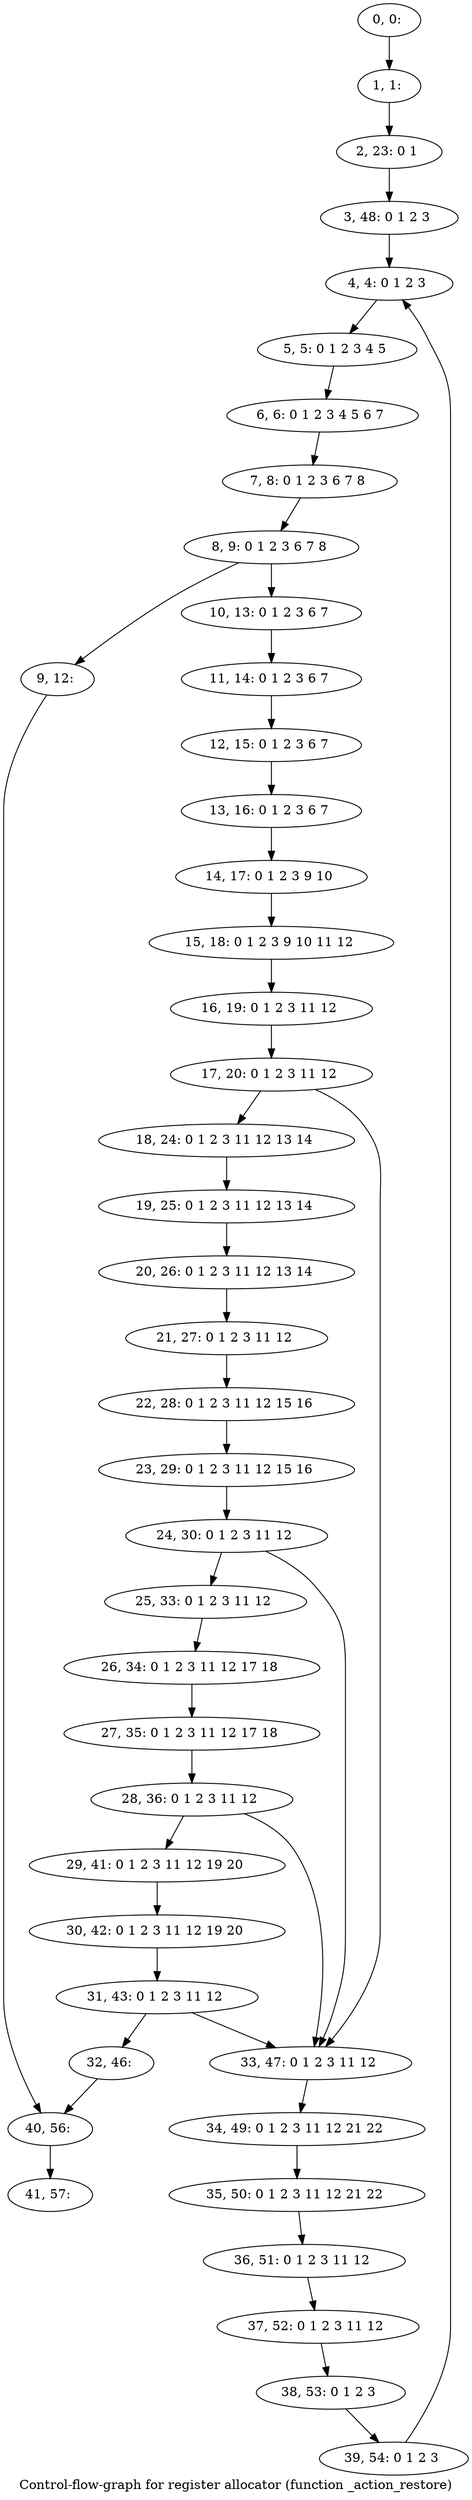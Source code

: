 digraph G {
graph [label="Control-flow-graph for register allocator (function _action_restore)"]
0[label="0, 0: "];
1[label="1, 1: "];
2[label="2, 23: 0 1 "];
3[label="3, 48: 0 1 2 3 "];
4[label="4, 4: 0 1 2 3 "];
5[label="5, 5: 0 1 2 3 4 5 "];
6[label="6, 6: 0 1 2 3 4 5 6 7 "];
7[label="7, 8: 0 1 2 3 6 7 8 "];
8[label="8, 9: 0 1 2 3 6 7 8 "];
9[label="9, 12: "];
10[label="10, 13: 0 1 2 3 6 7 "];
11[label="11, 14: 0 1 2 3 6 7 "];
12[label="12, 15: 0 1 2 3 6 7 "];
13[label="13, 16: 0 1 2 3 6 7 "];
14[label="14, 17: 0 1 2 3 9 10 "];
15[label="15, 18: 0 1 2 3 9 10 11 12 "];
16[label="16, 19: 0 1 2 3 11 12 "];
17[label="17, 20: 0 1 2 3 11 12 "];
18[label="18, 24: 0 1 2 3 11 12 13 14 "];
19[label="19, 25: 0 1 2 3 11 12 13 14 "];
20[label="20, 26: 0 1 2 3 11 12 13 14 "];
21[label="21, 27: 0 1 2 3 11 12 "];
22[label="22, 28: 0 1 2 3 11 12 15 16 "];
23[label="23, 29: 0 1 2 3 11 12 15 16 "];
24[label="24, 30: 0 1 2 3 11 12 "];
25[label="25, 33: 0 1 2 3 11 12 "];
26[label="26, 34: 0 1 2 3 11 12 17 18 "];
27[label="27, 35: 0 1 2 3 11 12 17 18 "];
28[label="28, 36: 0 1 2 3 11 12 "];
29[label="29, 41: 0 1 2 3 11 12 19 20 "];
30[label="30, 42: 0 1 2 3 11 12 19 20 "];
31[label="31, 43: 0 1 2 3 11 12 "];
32[label="32, 46: "];
33[label="33, 47: 0 1 2 3 11 12 "];
34[label="34, 49: 0 1 2 3 11 12 21 22 "];
35[label="35, 50: 0 1 2 3 11 12 21 22 "];
36[label="36, 51: 0 1 2 3 11 12 "];
37[label="37, 52: 0 1 2 3 11 12 "];
38[label="38, 53: 0 1 2 3 "];
39[label="39, 54: 0 1 2 3 "];
40[label="40, 56: "];
41[label="41, 57: "];
0->1 ;
1->2 ;
2->3 ;
3->4 ;
4->5 ;
5->6 ;
6->7 ;
7->8 ;
8->9 ;
8->10 ;
9->40 ;
10->11 ;
11->12 ;
12->13 ;
13->14 ;
14->15 ;
15->16 ;
16->17 ;
17->18 ;
17->33 ;
18->19 ;
19->20 ;
20->21 ;
21->22 ;
22->23 ;
23->24 ;
24->25 ;
24->33 ;
25->26 ;
26->27 ;
27->28 ;
28->29 ;
28->33 ;
29->30 ;
30->31 ;
31->32 ;
31->33 ;
32->40 ;
33->34 ;
34->35 ;
35->36 ;
36->37 ;
37->38 ;
38->39 ;
39->4 ;
40->41 ;
}
